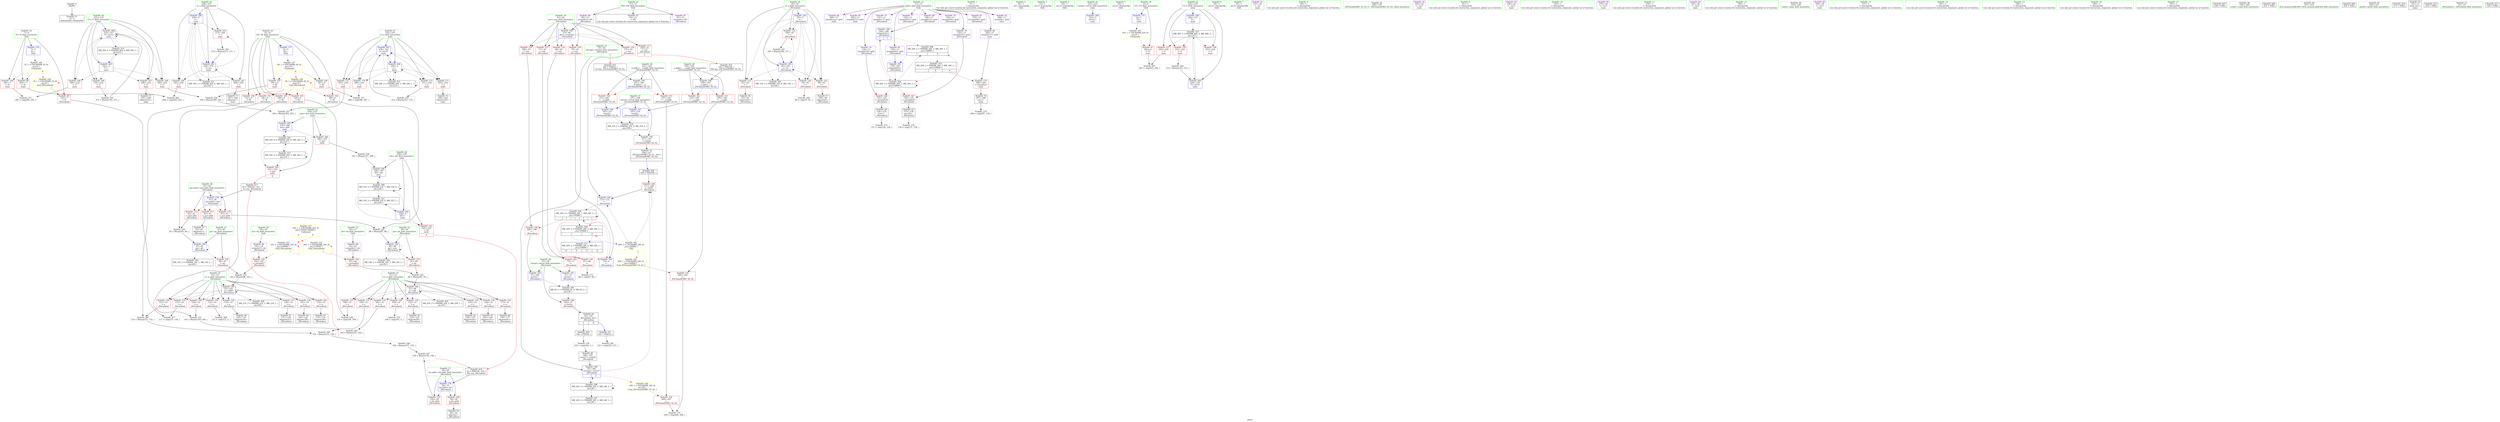 digraph "SVFG" {
	label="SVFG";

	Node0x5645984faa20 [shape=record,color=grey,label="{NodeID: 0\nNullPtr}"];
	Node0x5645984faa20 -> Node0x564598523b20[style=solid];
	Node0x564598533c00 [shape=record,color=grey,label="{NodeID: 277\n117 = cmp(115, 116, )\n}"];
	Node0x5645985261b0 [shape=record,color=blue,label="{NodeID: 194\n199\<--195\n__a.addr\<--__a\n_ZSt3maxIiERKT_S2_S2_\n}"];
	Node0x5645985261b0 -> Node0x564598529ce0[style=dashed];
	Node0x5645985261b0 -> Node0x564598529db0[style=dashed];
	Node0x564598523430 [shape=record,color=red,label="{NodeID: 111\n62\<--41\n\<--pos.addr\n_Z6voodooii\n}"];
	Node0x564598523430 -> Node0x564598523ec0[style=solid];
	Node0x564598521760 [shape=record,color=green,label="{NodeID: 28\n41\<--42\npos.addr\<--pos.addr_field_insensitive\n_Z6voodooii\n}"];
	Node0x564598521760 -> Node0x564598523430[style=solid];
	Node0x564598521760 -> Node0x564598523500[style=solid];
	Node0x564598521760 -> Node0x5645985235d0[style=solid];
	Node0x564598521760 -> Node0x56459852b430[style=solid];
	Node0x564598545450 [shape=record,color=black,label="{NodeID: 305\nMR_20V_2 = PHI(MR_20V_3, MR_20V_1, )\npts\{52 \}\n}"];
	Node0x564598529320 [shape=record,color=red,label="{NodeID: 139\n151\<--53\n\<--y\n_Z6voodooii\n}"];
	Node0x564598529320 -> Node0x564598527de0[style=solid];
	Node0x564598523f90 [shape=record,color=black,label="{NodeID: 56\n93\<--92\nidxprom4\<--\n_Z6voodooii\n}"];
	Node0x564598566650 [shape=record,color=black,label="{NodeID: 416\n35 = PHI(158, 320, )\n0th arg _Z6voodooii }"];
	Node0x564598566650 -> Node0x56459852b360[style=solid];
	Node0x564598530370 [shape=record,color=grey,label="{NodeID: 250\n85 = Binary(83, 84, )\n}"];
	Node0x564598530370 -> Node0x56459852b840[style=solid];
	Node0x56459852a9e0 [shape=record,color=red,label="{NodeID: 167\n290\<--232\n\<--i7\nmain\n}"];
	Node0x56459852a9e0 -> Node0x564598524c90[style=solid];
	Node0x564598525650 [shape=record,color=purple,label="{NodeID: 84\n269\<--11\narraydecay\<--grid\nmain\n}"];
	Node0x5645984fd860 [shape=record,color=green,label="{NodeID: 1\n5\<--1\n\<--dummyObj\nCan only get source location for instruction, argument, global var or function.}"];
	Node0x564598533d80 [shape=record,color=grey,label="{NodeID: 278\n138 = cmp(137, 139, )\n}"];
	Node0x564598526280 [shape=record,color=blue,label="{NodeID: 195\n201\<--196\n__b.addr\<--__b\n_ZSt3maxIiERKT_S2_S2_\n}"];
	Node0x564598526280 -> Node0x564598529e80[style=dashed];
	Node0x564598526280 -> Node0x564598529f50[style=dashed];
	Node0x564598523500 [shape=record,color=red,label="{NodeID: 112\n83\<--41\n\<--pos.addr\n_Z6voodooii\n}"];
	Node0x564598523500 -> Node0x564598530370[style=solid];
	Node0x564598521830 [shape=record,color=green,label="{NodeID: 29\n43\<--44\nans\<--ans_field_insensitive\n_Z6voodooii\n}"];
	Node0x564598521830 -> Node0x5645985236a0[style=solid];
	Node0x564598521830 -> Node0x564598523770[style=solid];
	Node0x564598521830 -> Node0x564598528070[style=solid];
	Node0x564598521830 -> Node0x564598528140[style=solid];
	Node0x564598521830 -> Node0x564598528210[style=solid];
	Node0x564598521830 -> Node0x5645985282e0[style=solid];
	Node0x564598521830 -> Node0x56459852b500[style=solid];
	Node0x564598545950 [shape=record,color=black,label="{NodeID: 306\nMR_22V_2 = PHI(MR_22V_3, MR_22V_1, )\npts\{54 \}\n}"];
	Node0x5645985293f0 [shape=record,color=red,label="{NodeID: 140\n159\<--53\n\<--y\n_Z6voodooii\n}"];
	Node0x5645985293f0 -> Node0x564598527060[style=solid];
	Node0x564598524060 [shape=record,color=black,label="{NodeID: 57\n100\<--99\nidxprom6\<--\n_Z6voodooii\n}"];
	Node0x564598566860 [shape=record,color=black,label="{NodeID: 417\n36 = PHI(163, 321, )\n1st arg _Z6voodooii }"];
	Node0x564598566860 -> Node0x56459852b430[style=solid];
	Node0x564598527060 [shape=record,color=grey,label="{NodeID: 251\n161 = Binary(159, 160, )\n}"];
	Node0x564598527060 -> Node0x564598532700[style=solid];
	Node0x56459852aab0 [shape=record,color=red,label="{NodeID: 168\n300\<--232\n\<--i7\nmain\n}"];
	Node0x56459852aab0 -> Node0x564598527ae0[style=solid];
	Node0x564598525720 [shape=record,color=purple,label="{NodeID: 85\n292\<--11\narrayidx15\<--grid\nmain\n}"];
	Node0x5645984fd6b0 [shape=record,color=green,label="{NodeID: 2\n20\<--1\n.str\<--dummyObj\nGlob }"];
	Node0x564598533f00 [shape=record,color=grey,label="{NodeID: 279\n209 = cmp(206, 208, )\n}"];
	Node0x564598526350 [shape=record,color=blue,label="{NodeID: 196\n197\<--211\nretval\<--\n_ZSt3maxIiERKT_S2_S2_\n}"];
	Node0x564598526350 -> Node0x564598549550[style=dashed];
	Node0x5645985235d0 [shape=record,color=red,label="{NodeID: 113\n87\<--41\n\<--pos.addr\n_Z6voodooii\n}"];
	Node0x5645985235d0 -> Node0x5645985271e0[style=solid];
	Node0x564598521900 [shape=record,color=green,label="{NodeID: 30\n45\<--46\ni\<--i_field_insensitive\n_Z6voodooii\n}"];
	Node0x564598521900 -> Node0x5645985283b0[style=solid];
	Node0x564598521900 -> Node0x564598528480[style=solid];
	Node0x564598521900 -> Node0x564598528550[style=solid];
	Node0x564598521900 -> Node0x564598528620[style=solid];
	Node0x564598521900 -> Node0x56459852b770[style=solid];
	Node0x564598521900 -> Node0x564598526010[style=solid];
	Node0x564598545e50 [shape=record,color=black,label="{NodeID: 307\nMR_24V_2 = PHI(MR_24V_3, MR_24V_1, )\npts\{56 \}\n}"];
	Node0x5645985294c0 [shape=record,color=red,label="{NodeID: 141\n174\<--53\n\<--y\n_Z6voodooii\n}"];
	Node0x5645985294c0 -> Node0x564598524880[style=solid];
	Node0x564598524130 [shape=record,color=black,label="{NodeID: 58\n120\<--119\nidxprom16\<--\n_Z6voodooii\n}"];
	Node0x5645985271e0 [shape=record,color=grey,label="{NodeID: 252\n89 = Binary(87, 88, )\n}"];
	Node0x5645985271e0 -> Node0x56459852b910[style=solid];
	Node0x56459852ab80 [shape=record,color=red,label="{NodeID: 169\n316\<--232\n\<--i7\nmain\n}"];
	Node0x56459852ab80 -> Node0x5645985274e0[style=solid];
	Node0x5645985257f0 [shape=record,color=purple,label="{NodeID: 86\n295\<--11\narrayidx17\<--grid\nmain\n}"];
	Node0x5645985257f0 -> Node0x56459852af90[style=solid];
	Node0x5645984fd290 [shape=record,color=green,label="{NodeID: 3\n22\<--1\n.str.1\<--dummyObj\nGlob }"];
	Node0x564598534080 [shape=record,color=grey,label="{NodeID: 280\n264 = cmp(262, 263, )\n}"];
	Node0x564598526420 [shape=record,color=blue,label="{NodeID: 197\n197\<--214\nretval\<--\n_ZSt3maxIiERKT_S2_S2_\n}"];
	Node0x564598526420 -> Node0x564598549550[style=dashed];
	Node0x5645985236a0 [shape=record,color=red,label="{NodeID: 114\n66\<--43\n\<--ans\n_Z6voodooii\n}"];
	Node0x5645985236a0 -> Node0x564598529590[style=solid];
	Node0x5645985219d0 [shape=record,color=green,label="{NodeID: 31\n47\<--48\npy\<--py_field_insensitive\n_Z6voodooii\n}"];
	Node0x5645985219d0 -> Node0x5645985286f0[style=solid];
	Node0x5645985219d0 -> Node0x56459852b840[style=solid];
	Node0x564598546350 [shape=record,color=black,label="{NodeID: 308\nMR_26V_2 = PHI(MR_26V_3, MR_26V_1, )\npts\{120000 \}\n|{<s0>1|<s1>8}}"];
	Node0x564598546350:s0 -> Node0x56459852bdf0[style=dashed,color=blue];
	Node0x564598546350:s1 -> Node0x564598548b50[style=dashed,color=blue];
	Node0x564598529590 [shape=record,color=red,label="{NodeID: 142\n67\<--66\n\<--\n_Z6voodooii\n}"];
	Node0x564598529590 -> Node0x564598533600[style=solid];
	Node0x564598524200 [shape=record,color=black,label="{NodeID: 59\n123\<--122\nidxprom18\<--\n_Z6voodooii\n}"];
	Node0x564598527360 [shape=record,color=grey,label="{NodeID: 253\n312 = Binary(311, 157, )\n}"];
	Node0x564598527360 -> Node0x564598526c40[style=solid];
	Node0x56459852ac50 [shape=record,color=red,label="{NodeID: 170\n286\<--234\n\<--j\nmain\n}"];
	Node0x56459852ac50 -> Node0x564598533300[style=solid];
	Node0x5645985258c0 [shape=record,color=purple,label="{NodeID: 87\n61\<--13\narrayidx\<--PD\n_Z6voodooii\n}"];
	Node0x5645984fd320 [shape=record,color=green,label="{NodeID: 4\n24\<--1\n.str.2\<--dummyObj\nGlob }"];
	Node0x5645985264f0 [shape=record,color=blue,label="{NodeID: 198\n222\<--5\nretval\<--\nmain\n}"];
	Node0x564598523770 [shape=record,color=red,label="{NodeID: 115\n71\<--43\n\<--ans\n_Z6voodooii\n}"];
	Node0x564598523770 -> Node0x564598529660[style=solid];
	Node0x564598521aa0 [shape=record,color=green,label="{NodeID: 32\n49\<--50\npx\<--px_field_insensitive\n_Z6voodooii\n}"];
	Node0x564598521aa0 -> Node0x5645985287c0[style=solid];
	Node0x564598521aa0 -> Node0x56459852b910[style=solid];
	Node0x564598546850 [shape=record,color=black,label="{NodeID: 309\nMR_28V_2 = PHI(MR_28V_4, MR_28V_1, )\npts\{150000 \}\n|{<s0>1|<s1>8}}"];
	Node0x564598546850:s0 -> Node0x56459852d090[style=dashed,color=blue];
	Node0x564598546850:s1 -> Node0x564598549050[style=dashed,color=blue];
	Node0x564598529660 [shape=record,color=red,label="{NodeID: 143\n72\<--71\n\<--\n_Z6voodooii\n}"];
	Node0x564598529660 -> Node0x56459852b5d0[style=solid];
	Node0x5645985242d0 [shape=record,color=black,label="{NodeID: 60\n126\<--125\nconv\<--\n_Z6voodooii\n}"];
	Node0x5645985242d0 -> Node0x564598533480[style=solid];
	Node0x56459854b8a0 [shape=record,color=yellow,style=double,label="{NodeID: 337\n62V_1 = ENCHI(MR_62V_0)\npts\{170000 190000 \}\nFun[main]|{<s0>8|<s1>8}}"];
	Node0x56459854b8a0:s0 -> Node0x564598542e70[style=dashed,color=red];
	Node0x56459854b8a0:s1 -> Node0x564598542f50[style=dashed,color=red];
	Node0x5645985274e0 [shape=record,color=grey,label="{NodeID: 254\n317 = Binary(316, 157, )\n}"];
	Node0x5645985274e0 -> Node0x564598526d10[style=solid];
	Node0x56459852ad20 [shape=record,color=red,label="{NodeID: 171\n293\<--234\n\<--j\nmain\n}"];
	Node0x56459852ad20 -> Node0x564598524d60[style=solid];
	Node0x564598525990 [shape=record,color=purple,label="{NodeID: 88\n64\<--13\narrayidx2\<--PD\n_Z6voodooii\n}"];
	Node0x564598525990 -> Node0x56459852b500[style=solid];
	Node0x5645984fe3c0 [shape=record,color=green,label="{NodeID: 5\n26\<--1\n.str.3\<--dummyObj\nGlob }"];
	Node0x5645985265c0 [shape=record,color=blue,label="{NodeID: 199\n224\<--157\nT\<--\nmain\n}"];
	Node0x5645985265c0 -> Node0x564598546d50[style=dashed];
	Node0x564598528070 [shape=record,color=red,label="{NodeID: 116\n75\<--43\n\<--ans\n_Z6voodooii\n}"];
	Node0x564598528070 -> Node0x56459852b6a0[style=solid];
	Node0x564598521b70 [shape=record,color=green,label="{NodeID: 33\n51\<--52\nx\<--x_field_insensitive\n_Z6voodooii\n}"];
	Node0x564598521b70 -> Node0x564598528890[style=solid];
	Node0x564598521b70 -> Node0x564598528960[style=solid];
	Node0x564598521b70 -> Node0x564598528a30[style=solid];
	Node0x564598521b70 -> Node0x564598528b00[style=solid];
	Node0x564598521b70 -> Node0x564598528bd0[style=solid];
	Node0x564598521b70 -> Node0x564598528ca0[style=solid];
	Node0x564598521b70 -> Node0x564598528d70[style=solid];
	Node0x564598521b70 -> Node0x564598528e40[style=solid];
	Node0x564598521b70 -> Node0x56459852b9e0[style=solid];
	Node0x564598546d50 [shape=record,color=black,label="{NodeID: 310\nMR_48V_3 = PHI(MR_48V_4, MR_48V_2, )\npts\{225 \}\n}"];
	Node0x564598546d50 -> Node0x56459852a1c0[style=dashed];
	Node0x564598546d50 -> Node0x56459852a290[style=dashed];
	Node0x564598546d50 -> Node0x56459852a360[style=dashed];
	Node0x564598546d50 -> Node0x564598526de0[style=dashed];
	Node0x564598529730 [shape=record,color=red,label="{NodeID: 144\n95\<--94\n\<--arrayidx5\n_Z6voodooii\n}"];
	Node0x564598529730 -> Node0x564598532580[style=solid];
	Node0x5645985243a0 [shape=record,color=black,label="{NodeID: 61\n131\<--130\nidxprom22\<--\n_Z6voodooii\n}"];
	Node0x56459854b9b0 [shape=record,color=yellow,style=double,label="{NodeID: 338\n2V_1 = ENCHI(MR_2V_0)\npts\{8 \}\nFun[_Z6voodooii]|{|<s1>1}}"];
	Node0x56459854b9b0 -> Node0x5645985229a0[style=dashed];
	Node0x56459854b9b0:s1 -> Node0x56459854b9b0[style=dashed,color=red];
	Node0x564598527660 [shape=record,color=grey,label="{NodeID: 255\n103 = Binary(98, 102, )\n}"];
	Node0x564598527660 -> Node0x56459852bab0[style=solid];
	Node0x56459852adf0 [shape=record,color=red,label="{NodeID: 172\n303\<--234\n\<--j\nmain\n}"];
	Node0x56459852adf0 -> Node0x564598527960[style=solid];
	Node0x564598525a60 [shape=record,color=purple,label="{NodeID: 89\n94\<--16\narrayidx5\<--dx\n_Z6voodooii\n}"];
	Node0x564598525a60 -> Node0x564598529730[style=solid];
	Node0x5645984fe450 [shape=record,color=green,label="{NodeID: 6\n28\<--1\n.str.4\<--dummyObj\nGlob }"];
	Node0x564598526690 [shape=record,color=blue,label="{NodeID: 200\n226\<--5\ni\<--\nmain\n}"];
	Node0x564598526690 -> Node0x56459852a430[style=dashed];
	Node0x564598526690 -> Node0x56459852a500[style=dashed];
	Node0x564598526690 -> Node0x56459852a5d0[style=dashed];
	Node0x564598526690 -> Node0x564598526760[style=dashed];
	Node0x564598526690 -> Node0x564598547250[style=dashed];
	Node0x564598528140 [shape=record,color=red,label="{NodeID: 117\n149\<--43\n\<--ans\n_Z6voodooii\n|{<s0>2}}"];
	Node0x564598528140:s0 -> Node0x564598566370[style=solid,color=red];
	Node0x564598521c40 [shape=record,color=green,label="{NodeID: 34\n53\<--54\ny\<--y_field_insensitive\n_Z6voodooii\n}"];
	Node0x564598521c40 -> Node0x564598528f10[style=solid];
	Node0x564598521c40 -> Node0x564598528fe0[style=solid];
	Node0x564598521c40 -> Node0x5645985290b0[style=solid];
	Node0x564598521c40 -> Node0x564598529180[style=solid];
	Node0x564598521c40 -> Node0x564598529250[style=solid];
	Node0x564598521c40 -> Node0x564598529320[style=solid];
	Node0x564598521c40 -> Node0x5645985293f0[style=solid];
	Node0x564598521c40 -> Node0x5645985294c0[style=solid];
	Node0x564598521c40 -> Node0x56459852bab0[style=solid];
	Node0x564598547250 [shape=record,color=black,label="{NodeID: 311\nMR_50V_2 = PHI(MR_50V_4, MR_50V_1, )\npts\{227 \}\n}"];
	Node0x564598547250 -> Node0x564598526690[style=dashed];
	Node0x564598529800 [shape=record,color=red,label="{NodeID: 145\n102\<--101\n\<--arrayidx7\n_Z6voodooii\n}"];
	Node0x564598529800 -> Node0x564598527660[style=solid];
	Node0x564598524470 [shape=record,color=black,label="{NodeID: 62\n134\<--133\nidxprom24\<--\n_Z6voodooii\n}"];
	Node0x56459854bac0 [shape=record,color=yellow,style=double,label="{NodeID: 339\n4V_1 = ENCHI(MR_4V_0)\npts\{10 \}\nFun[_Z6voodooii]|{|<s5>1}}"];
	Node0x56459854bac0 -> Node0x564598522c10[style=dashed];
	Node0x56459854bac0 -> Node0x564598522ce0[style=dashed];
	Node0x56459854bac0 -> Node0x564598522db0[style=dashed];
	Node0x56459854bac0 -> Node0x564598522e80[style=dashed];
	Node0x56459854bac0 -> Node0x564598522f50[style=dashed];
	Node0x56459854bac0:s5 -> Node0x56459854bac0[style=dashed,color=red];
	Node0x5645985277e0 [shape=record,color=grey,label="{NodeID: 256\n274 = Binary(273, 157, )\n}"];
	Node0x5645985277e0 -> Node0x564598526760[style=solid];
	Node0x56459852aec0 [shape=record,color=red,label="{NodeID: 173\n311\<--234\n\<--j\nmain\n}"];
	Node0x56459852aec0 -> Node0x564598527360[style=solid];
	Node0x564598525b30 [shape=record,color=purple,label="{NodeID: 90\n101\<--18\narrayidx7\<--dy\n_Z6voodooii\n}"];
	Node0x564598525b30 -> Node0x564598529800[style=solid];
	Node0x5645985206f0 [shape=record,color=green,label="{NodeID: 7\n30\<--1\n.str.5\<--dummyObj\nGlob }"];
	Node0x564598526760 [shape=record,color=blue,label="{NodeID: 201\n226\<--274\ni\<--inc\nmain\n}"];
	Node0x564598526760 -> Node0x56459852a430[style=dashed];
	Node0x564598526760 -> Node0x56459852a500[style=dashed];
	Node0x564598526760 -> Node0x56459852a5d0[style=dashed];
	Node0x564598526760 -> Node0x564598526760[style=dashed];
	Node0x564598526760 -> Node0x564598547250[style=dashed];
	Node0x564598528210 [shape=record,color=red,label="{NodeID: 118\n172\<--43\n\<--ans\n_Z6voodooii\n}"];
	Node0x564598528210 -> Node0x56459852bd20[style=solid];
	Node0x564598521d10 [shape=record,color=green,label="{NodeID: 35\n55\<--56\nref.tmp\<--ref.tmp_field_insensitive\n_Z6voodooii\n|{|<s1>2}}"];
	Node0x564598521d10 -> Node0x56459852bc50[style=solid];
	Node0x564598521d10:s1 -> Node0x564598566510[style=solid,color=red];
	Node0x564598547750 [shape=record,color=black,label="{NodeID: 312\nMR_52V_2 = PHI(MR_52V_4, MR_52V_1, )\npts\{229 \}\n}"];
	Node0x564598547750 -> Node0x564598526830[style=dashed];
	Node0x5645985298d0 [shape=record,color=red,label="{NodeID: 146\n125\<--124\n\<--arrayidx19\n_Z6voodooii\n}"];
	Node0x5645985298d0 -> Node0x5645985242d0[style=solid];
	Node0x564598524540 [shape=record,color=black,label="{NodeID: 63\n137\<--136\nconv26\<--\n_Z6voodooii\n}"];
	Node0x564598524540 -> Node0x564598533d80[style=solid];
	Node0x564598527960 [shape=record,color=grey,label="{NodeID: 257\n304 = Binary(302, 303, )\n}"];
	Node0x564598527960 -> Node0x564598526aa0[style=solid];
	Node0x56459852af90 [shape=record,color=red,label="{NodeID: 174\n296\<--295\n\<--arrayidx17\nmain\n}"];
	Node0x56459852af90 -> Node0x564598524e30[style=solid];
	Node0x564598525c00 [shape=record,color=purple,label="{NodeID: 91\n237\<--20\n\<--.str\nmain\n}"];
	Node0x564598520780 [shape=record,color=green,label="{NodeID: 8\n69\<--1\n\<--dummyObj\nCan only get source location for instruction, argument, global var or function.}"];
	Node0x564598526830 [shape=record,color=blue,label="{NodeID: 202\n228\<--5\nbit\<--\nmain\n}"];
	Node0x564598526830 -> Node0x56459852a6a0[style=dashed];
	Node0x564598526830 -> Node0x564598540550[style=dashed];
	Node0x564598526830 -> Node0x564598547750[style=dashed];
	Node0x5645985282e0 [shape=record,color=red,label="{NodeID: 119\n188\<--43\n\<--ans\n_Z6voodooii\n}"];
	Node0x5645985282e0 -> Node0x564598529b40[style=solid];
	Node0x564598521de0 [shape=record,color=green,label="{NodeID: 36\n169\<--170\n_ZSt3maxIiERKT_S2_S2_\<--_ZSt3maxIiERKT_S2_S2__field_insensitive\n}"];
	Node0x564598547c50 [shape=record,color=black,label="{NodeID: 313\nMR_54V_2 = PHI(MR_54V_3, MR_54V_1, )\npts\{231 \}\n}"];
	Node0x564598547c50 -> Node0x56459852a840[style=dashed];
	Node0x564598547c50 -> Node0x564598540a50[style=dashed];
	Node0x564598547c50 -> Node0x564598547c50[style=dashed];
	Node0x5645985299a0 [shape=record,color=red,label="{NodeID: 147\n136\<--135\n\<--arrayidx25\n_Z6voodooii\n}"];
	Node0x5645985299a0 -> Node0x564598524540[style=solid];
	Node0x564598524610 [shape=record,color=black,label="{NodeID: 64\n142\<--141\nidxprom29\<--\n_Z6voodooii\n}"];
	Node0x564598527ae0 [shape=record,color=grey,label="{NodeID: 258\n302 = Binary(300, 301, )\n}"];
	Node0x564598527ae0 -> Node0x564598527960[style=solid];
	Node0x56459852b060 [shape=record,color=blue,label="{NodeID: 175\n4\<--5\nTT\<--\nGlob }"];
	Node0x56459852b060 -> Node0x56459854adf0[style=dashed];
	Node0x564598525cd0 [shape=record,color=purple,label="{NodeID: 92\n254\<--22\n\<--.str.1\nmain\n}"];
	Node0x564598520a30 [shape=record,color=green,label="{NodeID: 9\n81\<--1\n\<--dummyObj\nCan only get source location for instruction, argument, global var or function.}"];
	Node0x564598526900 [shape=record,color=blue,label="{NodeID: 203\n232\<--5\ni7\<--\nmain\n}"];
	Node0x564598526900 -> Node0x56459852a910[style=dashed];
	Node0x564598526900 -> Node0x56459852a9e0[style=dashed];
	Node0x564598526900 -> Node0x56459852aab0[style=dashed];
	Node0x564598526900 -> Node0x56459852ab80[style=dashed];
	Node0x564598526900 -> Node0x564598526d10[style=dashed];
	Node0x564598526900 -> Node0x564598548150[style=dashed];
	Node0x5645985283b0 [shape=record,color=red,label="{NodeID: 120\n79\<--45\n\<--i\n_Z6voodooii\n}"];
	Node0x5645985283b0 -> Node0x564598532b80[style=solid];
	Node0x564598521ee0 [shape=record,color=green,label="{NodeID: 37\n197\<--198\nretval\<--retval_field_insensitive\n_ZSt3maxIiERKT_S2_S2_\n}"];
	Node0x564598521ee0 -> Node0x564598529c10[style=solid];
	Node0x564598521ee0 -> Node0x564598526350[style=solid];
	Node0x564598521ee0 -> Node0x564598526420[style=solid];
	Node0x564598548150 [shape=record,color=black,label="{NodeID: 314\nMR_56V_2 = PHI(MR_56V_4, MR_56V_1, )\npts\{233 \}\n}"];
	Node0x564598548150 -> Node0x564598526900[style=dashed];
	Node0x564598529a70 [shape=record,color=red,label="{NodeID: 148\n171\<--168\n\<--call38\n_Z6voodooii\n}"];
	Node0x564598529a70 -> Node0x56459852bd20[style=solid];
	Node0x5645985246e0 [shape=record,color=black,label="{NodeID: 65\n145\<--144\nidxprom31\<--\n_Z6voodooii\n}"];
	Node0x564598527c60 [shape=record,color=grey,label="{NodeID: 259\n307 = Binary(157, 306, )\n}"];
	Node0x564598527c60 -> Node0x564598526b70[style=solid];
	Node0x56459852b160 [shape=record,color=blue,label="{NodeID: 176\n7\<--5\nN\<--\nGlob }"];
	Node0x56459852b160 -> Node0x56459854af00[style=dashed];
	Node0x564598525da0 [shape=record,color=purple,label="{NodeID: 93\n258\<--24\n\<--.str.2\nmain\n}"];
	Node0x564598520b00 [shape=record,color=green,label="{NodeID: 10\n128\<--1\n\<--dummyObj\nCan only get source location for instruction, argument, global var or function.}"];
	Node0x5645985269d0 [shape=record,color=blue,label="{NodeID: 204\n234\<--5\nj\<--\nmain\n}"];
	Node0x5645985269d0 -> Node0x56459852ac50[style=dashed];
	Node0x5645985269d0 -> Node0x56459852ad20[style=dashed];
	Node0x5645985269d0 -> Node0x56459852adf0[style=dashed];
	Node0x5645985269d0 -> Node0x56459852aec0[style=dashed];
	Node0x5645985269d0 -> Node0x5645985269d0[style=dashed];
	Node0x5645985269d0 -> Node0x564598526c40[style=dashed];
	Node0x5645985269d0 -> Node0x564598548650[style=dashed];
	Node0x564598528480 [shape=record,color=red,label="{NodeID: 121\n92\<--45\n\<--i\n_Z6voodooii\n}"];
	Node0x564598528480 -> Node0x564598523f90[style=solid];
	Node0x564598521fb0 [shape=record,color=green,label="{NodeID: 38\n199\<--200\n__a.addr\<--__a.addr_field_insensitive\n_ZSt3maxIiERKT_S2_S2_\n}"];
	Node0x564598521fb0 -> Node0x564598529ce0[style=solid];
	Node0x564598521fb0 -> Node0x564598529db0[style=solid];
	Node0x564598521fb0 -> Node0x5645985261b0[style=solid];
	Node0x564598548650 [shape=record,color=black,label="{NodeID: 315\nMR_58V_2 = PHI(MR_58V_3, MR_58V_1, )\npts\{235 \}\n}"];
	Node0x564598548650 -> Node0x5645985269d0[style=dashed];
	Node0x564598548650 -> Node0x564598548650[style=dashed];
	Node0x564598529b40 [shape=record,color=red,label="{NodeID: 149\n189\<--188\n\<--\n_Z6voodooii\n}"];
	Node0x564598529b40 -> Node0x5645985260e0[style=solid];
	Node0x5645985247b0 [shape=record,color=black,label="{NodeID: 66\n166\<--165\nconv37\<--cmp36\n_Z6voodooii\n}"];
	Node0x5645985247b0 -> Node0x56459852bc50[style=solid];
	Node0x564598527de0 [shape=record,color=grey,label="{NodeID: 260\n153 = Binary(151, 152, )\n}"];
	Node0x564598527de0 -> Node0x5645985301f0[style=solid];
	Node0x56459852b260 [shape=record,color=blue,label="{NodeID: 177\n9\<--5\nM\<--\nGlob }"];
	Node0x56459852b260 -> Node0x56459854afe0[style=dashed];
	Node0x564598525e70 [shape=record,color=purple,label="{NodeID: 94\n270\<--26\n\<--.str.3\nmain\n}"];
	Node0x564598520bd0 [shape=record,color=green,label="{NodeID: 11\n139\<--1\n\<--dummyObj\nCan only get source location for instruction, argument, global var or function.}"];
	Node0x564598526aa0 [shape=record,color=blue,label="{NodeID: 205\n230\<--304\npos\<--add\nmain\n}"];
	Node0x564598526aa0 -> Node0x56459852a770[style=dashed];
	Node0x564598526aa0 -> Node0x564598540a50[style=dashed];
	Node0x564598528550 [shape=record,color=red,label="{NodeID: 122\n99\<--45\n\<--i\n_Z6voodooii\n}"];
	Node0x564598528550 -> Node0x564598524060[style=solid];
	Node0x564598522080 [shape=record,color=green,label="{NodeID: 39\n201\<--202\n__b.addr\<--__b.addr_field_insensitive\n_ZSt3maxIiERKT_S2_S2_\n}"];
	Node0x564598522080 -> Node0x564598529e80[style=solid];
	Node0x564598522080 -> Node0x564598529f50[style=solid];
	Node0x564598522080 -> Node0x564598526280[style=solid];
	Node0x564598548b50 [shape=record,color=black,label="{NodeID: 316\nMR_26V_2 = PHI(MR_26V_3, MR_26V_1, )\npts\{120000 \}\n|{|<s1>8|<s2>8}}"];
	Node0x564598548b50 -> Node0x56459852af90[style=dashed];
	Node0x564598548b50:s1 -> Node0x564598543650[style=dashed,color=red];
	Node0x564598548b50:s2 -> Node0x564598546350[style=dashed,color=red];
	Node0x564598529c10 [shape=record,color=red,label="{NodeID: 150\n217\<--197\n\<--retval\n_ZSt3maxIiERKT_S2_S2_\n}"];
	Node0x564598529c10 -> Node0x564598524af0[style=solid];
	Node0x564598524880 [shape=record,color=black,label="{NodeID: 67\n175\<--174\nidxprom39\<--\n_Z6voodooii\n}"];
	Node0x564598527f60 [shape=record,color=grey,label="{NodeID: 261\n185 = Binary(184, 157, )\n}"];
	Node0x564598527f60 -> Node0x564598526010[style=solid];
	Node0x56459852b360 [shape=record,color=blue,label="{NodeID: 178\n39\<--35\nbit.addr\<--bit\n_Z6voodooii\n}"];
	Node0x56459852b360 -> Node0x564598523290[style=dashed];
	Node0x56459852b360 -> Node0x564598523360[style=dashed];
	Node0x564598525f40 [shape=record,color=purple,label="{NodeID: 95\n325\<--28\n\<--.str.4\nmain\n}"];
	Node0x564598518100 [shape=record,color=green,label="{NodeID: 12\n148\<--1\n\<--dummyObj\nCan only get source location for instruction, argument, global var or function.}"];
	Node0x564598526b70 [shape=record,color=blue,label="{NodeID: 206\n228\<--307\nbit\<--shl\nmain\n}"];
	Node0x564598526b70 -> Node0x564598540550[style=dashed];
	Node0x564598528620 [shape=record,color=red,label="{NodeID: 123\n184\<--45\n\<--i\n_Z6voodooii\n}"];
	Node0x564598528620 -> Node0x564598527f60[style=solid];
	Node0x564598522150 [shape=record,color=green,label="{NodeID: 40\n219\<--220\nmain\<--main_field_insensitive\n}"];
	Node0x564598549050 [shape=record,color=black,label="{NodeID: 317\nMR_28V_2 = PHI(MR_28V_3, MR_28V_1, )\npts\{150000 \}\n|{<s0>8|<s1>8|<s2>8|<s3>8}}"];
	Node0x564598549050:s0 -> Node0x564598529590[style=dashed,color=red];
	Node0x564598549050:s1 -> Node0x564598529660[style=dashed,color=red];
	Node0x564598549050:s2 -> Node0x56459852b6a0[style=dashed,color=red];
	Node0x564598549050:s3 -> Node0x564598546850[style=dashed,color=red];
	Node0x564598529ce0 [shape=record,color=red,label="{NodeID: 151\n205\<--199\n\<--__a.addr\n_ZSt3maxIiERKT_S2_S2_\n}"];
	Node0x564598529ce0 -> Node0x56459852a020[style=solid];
	Node0x564598524950 [shape=record,color=black,label="{NodeID: 68\n178\<--177\nidxprom41\<--\n_Z6voodooii\n}"];
	Node0x564598532580 [shape=record,color=grey,label="{NodeID: 262\n96 = Binary(91, 95, )\n}"];
	Node0x564598532580 -> Node0x56459852b9e0[style=solid];
	Node0x56459852b430 [shape=record,color=blue,label="{NodeID: 179\n41\<--36\npos.addr\<--pos\n_Z6voodooii\n}"];
	Node0x56459852b430 -> Node0x564598523430[style=dashed];
	Node0x56459852b430 -> Node0x564598523500[style=dashed];
	Node0x56459852b430 -> Node0x5645985235d0[style=dashed];
	Node0x564598522800 [shape=record,color=purple,label="{NodeID: 96\n328\<--30\n\<--.str.5\nmain\n}"];
	Node0x5645985181d0 [shape=record,color=green,label="{NodeID: 13\n157\<--1\n\<--dummyObj\nCan only get source location for instruction, argument, global var or function.}"];
	Node0x564598540550 [shape=record,color=black,label="{NodeID: 290\nMR_52V_5 = PHI(MR_52V_7, MR_52V_4, )\npts\{229 \}\n}"];
	Node0x564598540550 -> Node0x56459852a6a0[style=dashed];
	Node0x564598540550 -> Node0x564598526b70[style=dashed];
	Node0x564598540550 -> Node0x564598540550[style=dashed];
	Node0x564598540550 -> Node0x564598547750[style=dashed];
	Node0x564598526c40 [shape=record,color=blue,label="{NodeID: 207\n234\<--312\nj\<--inc20\nmain\n}"];
	Node0x564598526c40 -> Node0x56459852ac50[style=dashed];
	Node0x564598526c40 -> Node0x56459852ad20[style=dashed];
	Node0x564598526c40 -> Node0x56459852adf0[style=dashed];
	Node0x564598526c40 -> Node0x56459852aec0[style=dashed];
	Node0x564598526c40 -> Node0x5645985269d0[style=dashed];
	Node0x564598526c40 -> Node0x564598526c40[style=dashed];
	Node0x564598526c40 -> Node0x564598548650[style=dashed];
	Node0x5645985286f0 [shape=record,color=red,label="{NodeID: 124\n98\<--47\n\<--py\n_Z6voodooii\n}"];
	Node0x5645985286f0 -> Node0x564598527660[style=solid];
	Node0x564598522250 [shape=record,color=green,label="{NodeID: 41\n222\<--223\nretval\<--retval_field_insensitive\nmain\n}"];
	Node0x564598522250 -> Node0x5645985264f0[style=solid];
	Node0x564598549550 [shape=record,color=black,label="{NodeID: 318\nMR_35V_3 = PHI(MR_35V_4, MR_35V_2, )\npts\{198 \}\n}"];
	Node0x564598549550 -> Node0x564598529c10[style=dashed];
	Node0x564598529db0 [shape=record,color=red,label="{NodeID: 152\n214\<--199\n\<--__a.addr\n_ZSt3maxIiERKT_S2_S2_\n}"];
	Node0x564598529db0 -> Node0x564598526420[style=solid];
	Node0x564598524a20 [shape=record,color=black,label="{NodeID: 69\n34\<--192\n_Z6voodooii_ret\<--\n_Z6voodooii\n|{<s0>1|<s1>8}}"];
	Node0x564598524a20:s0 -> Node0x564598565a00[style=solid,color=blue];
	Node0x564598524a20:s1 -> Node0x564598565fd0[style=solid,color=blue];
	Node0x564598532700 [shape=record,color=grey,label="{NodeID: 263\n163 = Binary(161, 162, )\n|{<s0>1}}"];
	Node0x564598532700:s0 -> Node0x564598566860[style=solid,color=red];
	Node0x56459852b500 [shape=record,color=blue,label="{NodeID: 180\n43\<--64\nans\<--arrayidx2\n_Z6voodooii\n}"];
	Node0x56459852b500 -> Node0x5645985236a0[style=dashed];
	Node0x56459852b500 -> Node0x564598523770[style=dashed];
	Node0x56459852b500 -> Node0x564598528070[style=dashed];
	Node0x56459852b500 -> Node0x564598528140[style=dashed];
	Node0x56459852b500 -> Node0x564598528210[style=dashed];
	Node0x56459852b500 -> Node0x5645985282e0[style=dashed];
	Node0x5645985228d0 [shape=record,color=red,label="{NodeID: 97\n244\<--4\n\<--TT\nmain\n}"];
	Node0x5645985228d0 -> Node0x564598532d00[style=solid];
	Node0x5645985182a0 [shape=record,color=green,label="{NodeID: 14\n181\<--1\n\<--dummyObj\nCan only get source location for instruction, argument, global var or function.}"];
	Node0x564598540a50 [shape=record,color=black,label="{NodeID: 291\nMR_54V_4 = PHI(MR_54V_6, MR_54V_3, )\npts\{231 \}\n}"];
	Node0x564598540a50 -> Node0x56459852a840[style=dashed];
	Node0x564598540a50 -> Node0x564598526aa0[style=dashed];
	Node0x564598540a50 -> Node0x564598540a50[style=dashed];
	Node0x564598540a50 -> Node0x564598547c50[style=dashed];
	Node0x564598526d10 [shape=record,color=blue,label="{NodeID: 208\n232\<--317\ni7\<--inc23\nmain\n}"];
	Node0x564598526d10 -> Node0x56459852a910[style=dashed];
	Node0x564598526d10 -> Node0x56459852a9e0[style=dashed];
	Node0x564598526d10 -> Node0x56459852aab0[style=dashed];
	Node0x564598526d10 -> Node0x56459852ab80[style=dashed];
	Node0x564598526d10 -> Node0x564598526d10[style=dashed];
	Node0x564598526d10 -> Node0x564598548150[style=dashed];
	Node0x5645985287c0 [shape=record,color=red,label="{NodeID: 125\n91\<--49\n\<--px\n_Z6voodooii\n}"];
	Node0x5645985287c0 -> Node0x564598532580[style=solid];
	Node0x564598522320 [shape=record,color=green,label="{NodeID: 42\n224\<--225\nT\<--T_field_insensitive\nmain\n}"];
	Node0x564598522320 -> Node0x56459852a1c0[style=solid];
	Node0x564598522320 -> Node0x56459852a290[style=solid];
	Node0x564598522320 -> Node0x56459852a360[style=solid];
	Node0x564598522320 -> Node0x5645985265c0[style=solid];
	Node0x564598522320 -> Node0x564598526de0[style=solid];
	Node0x56459852d090 [shape=record,color=yellow,style=double,label="{NodeID: 402\n28V_5 = CSCHI(MR_28V_4)\npts\{150000 \}\nCS[]|{|<s2>2}}"];
	Node0x56459852d090 -> Node0x564598529a70[style=dashed];
	Node0x56459852d090 -> Node0x56459852bd20[style=dashed];
	Node0x56459852d090:s2 -> Node0x56459854ad10[style=dashed,color=red];
	Node0x564598529e80 [shape=record,color=red,label="{NodeID: 153\n207\<--201\n\<--__b.addr\n_ZSt3maxIiERKT_S2_S2_\n}"];
	Node0x564598529e80 -> Node0x56459852a0f0[style=solid];
	Node0x564598524af0 [shape=record,color=black,label="{NodeID: 70\n194\<--217\n_ZSt3maxIiERKT_S2_S2__ret\<--\n_ZSt3maxIiERKT_S2_S2_\n|{<s0>2}}"];
	Node0x564598524af0:s0 -> Node0x564598565b90[style=solid,color=blue];
	Node0x564598532880 [shape=record,color=grey,label="{NodeID: 264\n333 = Binary(332, 157, )\n}"];
	Node0x564598532880 -> Node0x564598526de0[style=solid];
	Node0x56459852b5d0 [shape=record,color=blue,label="{NodeID: 181\n37\<--72\nretval\<--\n_Z6voodooii\n}"];
	Node0x56459852b5d0 -> Node0x564598544050[style=dashed];
	Node0x5645985229a0 [shape=record,color=red,label="{NodeID: 98\n116\<--7\n\<--N\n_Z6voodooii\n}"];
	Node0x5645985229a0 -> Node0x564598533c00[style=solid];
	Node0x564598518d30 [shape=record,color=green,label="{NodeID: 15\n248\<--1\n\<--dummyObj\nCan only get source location for instruction, argument, global var or function.}"];
	Node0x564598526de0 [shape=record,color=blue,label="{NodeID: 209\n224\<--333\nT\<--inc32\nmain\n}"];
	Node0x564598526de0 -> Node0x564598546d50[style=dashed];
	Node0x564598528890 [shape=record,color=red,label="{NodeID: 126\n105\<--51\n\<--x\n_Z6voodooii\n}"];
	Node0x564598528890 -> Node0x564598533180[style=solid];
	Node0x5645985223f0 [shape=record,color=green,label="{NodeID: 43\n226\<--227\ni\<--i_field_insensitive\nmain\n}"];
	Node0x5645985223f0 -> Node0x56459852a430[style=solid];
	Node0x5645985223f0 -> Node0x56459852a500[style=solid];
	Node0x5645985223f0 -> Node0x56459852a5d0[style=solid];
	Node0x5645985223f0 -> Node0x564598526690[style=solid];
	Node0x5645985223f0 -> Node0x564598526760[style=solid];
	Node0x564598549f50 [shape=record,color=yellow,style=double,label="{NodeID: 320\n24V_1 = ENCHI(MR_24V_0)\npts\{56 \}\nFun[_ZSt3maxIiERKT_S2_S2_]}"];
	Node0x564598549f50 -> Node0x56459852a0f0[style=dashed];
	Node0x564598529f50 [shape=record,color=red,label="{NodeID: 154\n211\<--201\n\<--__b.addr\n_ZSt3maxIiERKT_S2_S2_\n}"];
	Node0x564598529f50 -> Node0x564598526350[style=solid];
	Node0x564598524bc0 [shape=record,color=black,label="{NodeID: 71\n267\<--266\nidxprom\<--\nmain\n}"];
	Node0x564598532a00 [shape=record,color=grey,label="{NodeID: 265\n323 = cmp(322, 157, )\n}"];
	Node0x56459852b6a0 [shape=record,color=blue,label="{NodeID: 182\n75\<--5\n\<--\n_Z6voodooii\n}"];
	Node0x56459852b6a0 -> Node0x564598543b50[style=dashed];
	Node0x564598522a70 [shape=record,color=red,label="{NodeID: 99\n263\<--7\n\<--N\nmain\n}"];
	Node0x564598522a70 -> Node0x564598534080[style=solid];
	Node0x564598518e00 [shape=record,color=green,label="{NodeID: 16\n249\<--1\n\<--dummyObj\nCan only get source location for instruction, argument, global var or function.}"];
	Node0x564598528960 [shape=record,color=red,label="{NodeID: 127\n108\<--51\n\<--x\n_Z6voodooii\n}"];
	Node0x564598528960 -> Node0x564598533000[style=solid];
	Node0x5645985224c0 [shape=record,color=green,label="{NodeID: 44\n228\<--229\nbit\<--bit_field_insensitive\nmain\n}"];
	Node0x5645985224c0 -> Node0x56459852a6a0[style=solid];
	Node0x5645985224c0 -> Node0x564598526830[style=solid];
	Node0x5645985224c0 -> Node0x564598526b70[style=solid];
	Node0x56459852a020 [shape=record,color=red,label="{NodeID: 155\n206\<--205\n\<--\n_ZSt3maxIiERKT_S2_S2_\n}"];
	Node0x56459852a020 -> Node0x564598533f00[style=solid];
	Node0x564598524c90 [shape=record,color=black,label="{NodeID: 72\n291\<--290\nidxprom14\<--\nmain\n}"];
	Node0x564598532b80 [shape=record,color=grey,label="{NodeID: 266\n80 = cmp(79, 81, )\n}"];
	Node0x56459852b770 [shape=record,color=blue,label="{NodeID: 183\n45\<--5\ni\<--\n_Z6voodooii\n}"];
	Node0x56459852b770 -> Node0x5645985283b0[style=dashed];
	Node0x56459852b770 -> Node0x564598528480[style=dashed];
	Node0x56459852b770 -> Node0x564598528550[style=dashed];
	Node0x56459852b770 -> Node0x564598528620[style=dashed];
	Node0x56459852b770 -> Node0x564598526010[style=dashed];
	Node0x56459852b770 -> Node0x564598544550[style=dashed];
	Node0x564598522b40 [shape=record,color=red,label="{NodeID: 100\n281\<--7\n\<--N\nmain\n}"];
	Node0x564598522b40 -> Node0x564598533900[style=solid];
	Node0x564598518ed0 [shape=record,color=green,label="{NodeID: 17\n250\<--1\n\<--dummyObj\nCan only get source location for instruction, argument, global var or function.}"];
	Node0x564598528a30 [shape=record,color=red,label="{NodeID: 128\n122\<--51\n\<--x\n_Z6voodooii\n}"];
	Node0x564598528a30 -> Node0x564598524200[style=solid];
	Node0x564598522590 [shape=record,color=green,label="{NodeID: 45\n230\<--231\npos\<--pos_field_insensitive\nmain\n}"];
	Node0x564598522590 -> Node0x56459852a770[style=solid];
	Node0x564598522590 -> Node0x56459852a840[style=solid];
	Node0x564598522590 -> Node0x564598526aa0[style=solid];
	Node0x564598565a00 [shape=record,color=black,label="{NodeID: 405\n164 = PHI(34, )\n}"];
	Node0x564598565a00 -> Node0x564598533a80[style=solid];
	Node0x56459852a0f0 [shape=record,color=red,label="{NodeID: 156\n208\<--207\n\<--\n_ZSt3maxIiERKT_S2_S2_\n}"];
	Node0x56459852a0f0 -> Node0x564598533f00[style=solid];
	Node0x564598524d60 [shape=record,color=black,label="{NodeID: 73\n294\<--293\nidxprom16\<--\nmain\n}"];
	Node0x564598532d00 [shape=record,color=grey,label="{NodeID: 267\n245 = cmp(243, 244, )\n}"];
	Node0x56459852b840 [shape=record,color=blue,label="{NodeID: 184\n47\<--85\npy\<--div\n_Z6voodooii\n}"];
	Node0x56459852b840 -> Node0x5645985286f0[style=dashed];
	Node0x56459852b840 -> Node0x56459852b840[style=dashed];
	Node0x56459852b840 -> Node0x564598544a50[style=dashed];
	Node0x564598522c10 [shape=record,color=red,label="{NodeID: 101\n84\<--9\n\<--M\n_Z6voodooii\n}"];
	Node0x564598522c10 -> Node0x564598530370[style=solid];
	Node0x564598518fa0 [shape=record,color=green,label="{NodeID: 18\n4\<--6\nTT\<--TT_field_insensitive\nGlob }"];
	Node0x564598518fa0 -> Node0x5645985228d0[style=solid];
	Node0x564598518fa0 -> Node0x56459852b060[style=solid];
	Node0x564598528b00 [shape=record,color=red,label="{NodeID: 129\n133\<--51\n\<--x\n_Z6voodooii\n}"];
	Node0x564598528b00 -> Node0x564598524470[style=solid];
	Node0x564598522660 [shape=record,color=green,label="{NodeID: 46\n232\<--233\ni7\<--i7_field_insensitive\nmain\n}"];
	Node0x564598522660 -> Node0x56459852a910[style=solid];
	Node0x564598522660 -> Node0x56459852a9e0[style=solid];
	Node0x564598522660 -> Node0x56459852aab0[style=solid];
	Node0x564598522660 -> Node0x56459852ab80[style=solid];
	Node0x564598522660 -> Node0x564598526900[style=solid];
	Node0x564598522660 -> Node0x564598526d10[style=solid];
	Node0x564598565b90 [shape=record,color=black,label="{NodeID: 406\n168 = PHI(194, )\n}"];
	Node0x564598565b90 -> Node0x564598529a70[style=solid];
	Node0x56459852a1c0 [shape=record,color=red,label="{NodeID: 157\n243\<--224\n\<--T\nmain\n}"];
	Node0x56459852a1c0 -> Node0x564598532d00[style=solid];
	Node0x564598524e30 [shape=record,color=black,label="{NodeID: 74\n297\<--296\nconv\<--\nmain\n}"];
	Node0x564598524e30 -> Node0x564598533780[style=solid];
	Node0x564598532e80 [shape=record,color=grey,label="{NodeID: 268\n113 = cmp(112, 5, )\n}"];
	Node0x56459852b910 [shape=record,color=blue,label="{NodeID: 185\n49\<--89\npx\<--rem\n_Z6voodooii\n}"];
	Node0x56459852b910 -> Node0x5645985287c0[style=dashed];
	Node0x56459852b910 -> Node0x56459852b910[style=dashed];
	Node0x56459852b910 -> Node0x564598544f50[style=dashed];
	Node0x564598522ce0 [shape=record,color=red,label="{NodeID: 102\n88\<--9\n\<--M\n_Z6voodooii\n}"];
	Node0x564598522ce0 -> Node0x5645985271e0[style=solid];
	Node0x564598521010 [shape=record,color=green,label="{NodeID: 19\n7\<--8\nN\<--N_field_insensitive\nGlob }"];
	Node0x564598521010 -> Node0x5645985229a0[style=solid];
	Node0x564598521010 -> Node0x564598522a70[style=solid];
	Node0x564598521010 -> Node0x564598522b40[style=solid];
	Node0x564598521010 -> Node0x56459852b160[style=solid];
	Node0x564598528bd0 [shape=record,color=red,label="{NodeID: 130\n144\<--51\n\<--x\n_Z6voodooii\n}"];
	Node0x564598528bd0 -> Node0x5645985246e0[style=solid];
	Node0x564598522730 [shape=record,color=green,label="{NodeID: 47\n234\<--235\nj\<--j_field_insensitive\nmain\n}"];
	Node0x564598522730 -> Node0x56459852ac50[style=solid];
	Node0x564598522730 -> Node0x56459852ad20[style=solid];
	Node0x564598522730 -> Node0x56459852adf0[style=solid];
	Node0x564598522730 -> Node0x56459852aec0[style=solid];
	Node0x564598522730 -> Node0x5645985269d0[style=solid];
	Node0x564598522730 -> Node0x564598526c40[style=solid];
	Node0x564598565c90 [shape=record,color=black,label="{NodeID: 407\n238 = PHI()\n}"];
	Node0x56459854ad10 [shape=record,color=yellow,style=double,label="{NodeID: 324\n28V_1 = ENCHI(MR_28V_0)\npts\{150000 \}\nFun[_ZSt3maxIiERKT_S2_S2_]}"];
	Node0x56459854ad10 -> Node0x56459852a020[style=dashed];
	Node0x56459852a290 [shape=record,color=red,label="{NodeID: 158\n253\<--224\n\<--T\nmain\n}"];
	Node0x564598524f00 [shape=record,color=purple,label="{NodeID: 75\n121\<--11\narrayidx17\<--grid\n_Z6voodooii\n}"];
	Node0x564598542e70 [shape=record,color=yellow,style=double,label="{NodeID: 352\n30V_1 = ENCHI(MR_30V_0)\npts\{170000 \}\nFun[_Z6voodooii]|{|<s1>1}}"];
	Node0x564598542e70 -> Node0x564598529730[style=dashed];
	Node0x564598542e70:s1 -> Node0x564598542e70[style=dashed,color=red];
	Node0x564598533000 [shape=record,color=grey,label="{NodeID: 269\n110 = cmp(108, 109, )\n}"];
	Node0x56459852b9e0 [shape=record,color=blue,label="{NodeID: 186\n51\<--96\nx\<--add\n_Z6voodooii\n}"];
	Node0x56459852b9e0 -> Node0x564598528890[style=dashed];
	Node0x56459852b9e0 -> Node0x564598528960[style=dashed];
	Node0x56459852b9e0 -> Node0x564598528a30[style=dashed];
	Node0x56459852b9e0 -> Node0x564598528b00[style=dashed];
	Node0x56459852b9e0 -> Node0x564598528bd0[style=dashed];
	Node0x56459852b9e0 -> Node0x564598528ca0[style=dashed];
	Node0x56459852b9e0 -> Node0x564598528d70[style=dashed];
	Node0x56459852b9e0 -> Node0x564598528e40[style=dashed];
	Node0x56459852b9e0 -> Node0x56459852b9e0[style=dashed];
	Node0x56459852b9e0 -> Node0x564598545450[style=dashed];
	Node0x564598522db0 [shape=record,color=red,label="{NodeID: 103\n109\<--9\n\<--M\n_Z6voodooii\n}"];
	Node0x564598522db0 -> Node0x564598533000[style=solid];
	Node0x5645985210a0 [shape=record,color=green,label="{NodeID: 20\n9\<--10\nM\<--M_field_insensitive\nGlob }"];
	Node0x5645985210a0 -> Node0x564598522c10[style=solid];
	Node0x5645985210a0 -> Node0x564598522ce0[style=solid];
	Node0x5645985210a0 -> Node0x564598522db0[style=solid];
	Node0x5645985210a0 -> Node0x564598522e80[style=solid];
	Node0x5645985210a0 -> Node0x564598522f50[style=solid];
	Node0x5645985210a0 -> Node0x564598523020[style=solid];
	Node0x5645985210a0 -> Node0x5645985230f0[style=solid];
	Node0x5645985210a0 -> Node0x56459852b260[style=solid];
	Node0x564598528ca0 [shape=record,color=red,label="{NodeID: 131\n154\<--51\n\<--x\n_Z6voodooii\n}"];
	Node0x564598528ca0 -> Node0x5645985301f0[style=solid];
	Node0x564598523820 [shape=record,color=green,label="{NodeID: 48\n239\<--240\nscanf\<--scanf_field_insensitive\n}"];
	Node0x564598565d60 [shape=record,color=black,label="{NodeID: 408\n255 = PHI()\n}"];
	Node0x56459854adf0 [shape=record,color=yellow,style=double,label="{NodeID: 325\n42V_1 = ENCHI(MR_42V_0)\npts\{6 \}\nFun[main]}"];
	Node0x56459854adf0 -> Node0x5645985228d0[style=dashed];
	Node0x56459852a360 [shape=record,color=red,label="{NodeID: 159\n332\<--224\n\<--T\nmain\n}"];
	Node0x56459852a360 -> Node0x564598532880[style=solid];
	Node0x564598524fd0 [shape=record,color=purple,label="{NodeID: 76\n124\<--11\narrayidx19\<--grid\n_Z6voodooii\n}"];
	Node0x564598524fd0 -> Node0x5645985298d0[style=solid];
	Node0x564598542f50 [shape=record,color=yellow,style=double,label="{NodeID: 353\n32V_1 = ENCHI(MR_32V_0)\npts\{190000 \}\nFun[_Z6voodooii]|{|<s1>1}}"];
	Node0x564598542f50 -> Node0x564598529800[style=dashed];
	Node0x564598542f50:s1 -> Node0x564598542f50[style=dashed,color=red];
	Node0x564598533180 [shape=record,color=grey,label="{NodeID: 270\n106 = cmp(105, 5, )\n}"];
	Node0x56459852bab0 [shape=record,color=blue,label="{NodeID: 187\n53\<--103\ny\<--add8\n_Z6voodooii\n}"];
	Node0x56459852bab0 -> Node0x564598528f10[style=dashed];
	Node0x56459852bab0 -> Node0x564598528fe0[style=dashed];
	Node0x56459852bab0 -> Node0x5645985290b0[style=dashed];
	Node0x56459852bab0 -> Node0x564598529180[style=dashed];
	Node0x56459852bab0 -> Node0x564598529250[style=dashed];
	Node0x56459852bab0 -> Node0x564598529320[style=dashed];
	Node0x56459852bab0 -> Node0x5645985293f0[style=dashed];
	Node0x56459852bab0 -> Node0x5645985294c0[style=dashed];
	Node0x56459852bab0 -> Node0x56459852bab0[style=dashed];
	Node0x56459852bab0 -> Node0x564598545950[style=dashed];
	Node0x564598522e80 [shape=record,color=red,label="{NodeID: 104\n152\<--9\n\<--M\n_Z6voodooii\n}"];
	Node0x564598522e80 -> Node0x564598527de0[style=solid];
	Node0x564598521130 [shape=record,color=green,label="{NodeID: 21\n11\<--12\ngrid\<--grid_field_insensitive\nGlob }"];
	Node0x564598521130 -> Node0x564598524f00[style=solid];
	Node0x564598521130 -> Node0x564598524fd0[style=solid];
	Node0x564598521130 -> Node0x5645985250a0[style=solid];
	Node0x564598521130 -> Node0x564598525170[style=solid];
	Node0x564598521130 -> Node0x564598525240[style=solid];
	Node0x564598521130 -> Node0x564598525310[style=solid];
	Node0x564598521130 -> Node0x5645985253e0[style=solid];
	Node0x564598521130 -> Node0x5645985254b0[style=solid];
	Node0x564598521130 -> Node0x564598525580[style=solid];
	Node0x564598521130 -> Node0x564598525650[style=solid];
	Node0x564598521130 -> Node0x564598525720[style=solid];
	Node0x564598521130 -> Node0x5645985257f0[style=solid];
	Node0x564598543150 [shape=record,color=black,label="{NodeID: 298\nMR_24V_3 = PHI(MR_24V_5, MR_24V_1, )\npts\{56 \}\n}"];
	Node0x564598543150 -> Node0x56459852bc50[style=dashed];
	Node0x564598543150 -> Node0x564598543150[style=dashed];
	Node0x564598543150 -> Node0x564598545e50[style=dashed];
	Node0x564598528d70 [shape=record,color=red,label="{NodeID: 132\n162\<--51\n\<--x\n_Z6voodooii\n}"];
	Node0x564598528d70 -> Node0x564598532700[style=solid];
	Node0x564598523920 [shape=record,color=green,label="{NodeID: 49\n251\<--252\nllvm.memset.p0i8.i64\<--llvm.memset.p0i8.i64_field_insensitive\n}"];
	Node0x564598565e30 [shape=record,color=black,label="{NodeID: 409\n259 = PHI()\n}"];
	Node0x56459854af00 [shape=record,color=yellow,style=double,label="{NodeID: 326\n2V_1 = ENCHI(MR_2V_0)\npts\{8 \}\nFun[main]|{|<s2>8}}"];
	Node0x56459854af00 -> Node0x564598522a70[style=dashed];
	Node0x56459854af00 -> Node0x564598522b40[style=dashed];
	Node0x56459854af00:s2 -> Node0x56459854b9b0[style=dashed,color=red];
	Node0x56459852a430 [shape=record,color=red,label="{NodeID: 160\n262\<--226\n\<--i\nmain\n}"];
	Node0x56459852a430 -> Node0x564598534080[style=solid];
	Node0x5645985250a0 [shape=record,color=purple,label="{NodeID: 77\n132\<--11\narrayidx23\<--grid\n_Z6voodooii\n}"];
	Node0x564598533300 [shape=record,color=grey,label="{NodeID: 271\n288 = cmp(286, 287, )\n}"];
	Node0x56459852bb80 [shape=record,color=blue,label="{NodeID: 188\n146\<--148\narrayidx32\<--\n_Z6voodooii\n|{<s0>1|<s1>1}}"];
	Node0x56459852bb80:s0 -> Node0x564598543650[style=dashed,color=red];
	Node0x56459852bb80:s1 -> Node0x564598546350[style=dashed,color=red];
	Node0x564598522f50 [shape=record,color=red,label="{NodeID: 105\n160\<--9\n\<--M\n_Z6voodooii\n}"];
	Node0x564598522f50 -> Node0x564598527060[style=solid];
	Node0x5645985211c0 [shape=record,color=green,label="{NodeID: 22\n13\<--15\nPD\<--PD_field_insensitive\nGlob }"];
	Node0x5645985211c0 -> Node0x564598523cf0[style=solid];
	Node0x5645985211c0 -> Node0x5645985258c0[style=solid];
	Node0x5645985211c0 -> Node0x564598525990[style=solid];
	Node0x564598543650 [shape=record,color=black,label="{NodeID: 299\nMR_26V_3 = PHI(MR_26V_7, MR_26V_1, )\npts\{120000 \}\n}"];
	Node0x564598543650 -> Node0x5645985298d0[style=dashed];
	Node0x564598543650 -> Node0x5645985299a0[style=dashed];
	Node0x564598543650 -> Node0x56459852bb80[style=dashed];
	Node0x564598543650 -> Node0x564598543650[style=dashed];
	Node0x564598543650 -> Node0x564598546350[style=dashed];
	Node0x564598528e40 [shape=record,color=red,label="{NodeID: 133\n177\<--51\n\<--x\n_Z6voodooii\n}"];
	Node0x564598528e40 -> Node0x564598524950[style=solid];
	Node0x564598523a20 [shape=record,color=green,label="{NodeID: 50\n256\<--257\nprintf\<--printf_field_insensitive\n}"];
	Node0x564598565f00 [shape=record,color=black,label="{NodeID: 410\n271 = PHI()\n}"];
	Node0x56459854afe0 [shape=record,color=yellow,style=double,label="{NodeID: 327\n4V_1 = ENCHI(MR_4V_0)\npts\{10 \}\nFun[main]|{|<s2>8}}"];
	Node0x56459854afe0 -> Node0x564598523020[style=dashed];
	Node0x56459854afe0 -> Node0x5645985230f0[style=dashed];
	Node0x56459854afe0:s2 -> Node0x56459854bac0[style=dashed,color=red];
	Node0x56459852a500 [shape=record,color=red,label="{NodeID: 161\n266\<--226\n\<--i\nmain\n}"];
	Node0x56459852a500 -> Node0x564598524bc0[style=solid];
	Node0x564598525170 [shape=record,color=purple,label="{NodeID: 78\n135\<--11\narrayidx25\<--grid\n_Z6voodooii\n}"];
	Node0x564598525170 -> Node0x5645985299a0[style=solid];
	Node0x564598533480 [shape=record,color=grey,label="{NodeID: 272\n127 = cmp(126, 128, )\n}"];
	Node0x56459852bc50 [shape=record,color=blue,label="{NodeID: 189\n55\<--166\nref.tmp\<--conv37\n_Z6voodooii\n|{|<s2>2}}"];
	Node0x56459852bc50 -> Node0x564598529a70[style=dashed];
	Node0x56459852bc50 -> Node0x564598543150[style=dashed];
	Node0x56459852bc50:s2 -> Node0x564598549f50[style=dashed,color=red];
	Node0x564598523020 [shape=record,color=red,label="{NodeID: 106\n287\<--9\n\<--M\nmain\n}"];
	Node0x564598523020 -> Node0x564598533300[style=solid];
	Node0x5645985212c0 [shape=record,color=green,label="{NodeID: 23\n16\<--17\ndx\<--dx_field_insensitive\nGlob }"];
	Node0x5645985212c0 -> Node0x564598525a60[style=solid];
	Node0x564598543b50 [shape=record,color=black,label="{NodeID: 300\nMR_28V_4 = PHI(MR_28V_7, MR_28V_3, )\npts\{150000 \}\n|{|<s3>1|<s4>1|<s5>1|<s6>1}}"];
	Node0x564598543b50 -> Node0x564598529b40[style=dashed];
	Node0x564598543b50 -> Node0x564598543b50[style=dashed];
	Node0x564598543b50 -> Node0x564598546850[style=dashed];
	Node0x564598543b50:s3 -> Node0x564598529590[style=dashed,color=red];
	Node0x564598543b50:s4 -> Node0x564598529660[style=dashed,color=red];
	Node0x564598543b50:s5 -> Node0x56459852b6a0[style=dashed,color=red];
	Node0x564598543b50:s6 -> Node0x564598546850[style=dashed,color=red];
	Node0x564598528f10 [shape=record,color=red,label="{NodeID: 134\n112\<--53\n\<--y\n_Z6voodooii\n}"];
	Node0x564598528f10 -> Node0x564598532e80[style=solid];
	Node0x564598523b20 [shape=record,color=black,label="{NodeID: 51\n2\<--3\ndummyVal\<--dummyVal\n}"];
	Node0x564598565fd0 [shape=record,color=black,label="{NodeID: 411\n322 = PHI(34, )\n}"];
	Node0x564598565fd0 -> Node0x564598532a00[style=solid];
	Node0x56459852a5d0 [shape=record,color=red,label="{NodeID: 162\n273\<--226\n\<--i\nmain\n}"];
	Node0x56459852a5d0 -> Node0x5645985277e0[style=solid];
	Node0x564598525240 [shape=record,color=purple,label="{NodeID: 79\n143\<--11\narrayidx30\<--grid\n_Z6voodooii\n}"];
	Node0x564598533600 [shape=record,color=grey,label="{NodeID: 273\n68 = cmp(67, 69, )\n}"];
	Node0x56459852bd20 [shape=record,color=blue,label="{NodeID: 190\n172\<--171\n\<--\n_Z6voodooii\n}"];
	Node0x56459852bd20 -> Node0x564598543b50[style=dashed];
	Node0x5645985230f0 [shape=record,color=red,label="{NodeID: 107\n301\<--9\n\<--M\nmain\n}"];
	Node0x5645985230f0 -> Node0x564598527ae0[style=solid];
	Node0x5645985213c0 [shape=record,color=green,label="{NodeID: 24\n18\<--19\ndy\<--dy_field_insensitive\nGlob }"];
	Node0x5645985213c0 -> Node0x564598525b30[style=solid];
	Node0x564598544050 [shape=record,color=black,label="{NodeID: 301\nMR_6V_3 = PHI(MR_6V_4, MR_6V_2, )\npts\{38 \}\n}"];
	Node0x564598544050 -> Node0x5645985231c0[style=dashed];
	Node0x564598528fe0 [shape=record,color=red,label="{NodeID: 135\n115\<--53\n\<--y\n_Z6voodooii\n}"];
	Node0x564598528fe0 -> Node0x564598533c00[style=solid];
	Node0x564598523c20 [shape=record,color=black,label="{NodeID: 52\n221\<--5\nmain_ret\<--\nmain\n}"];
	Node0x5645985661d0 [shape=record,color=black,label="{NodeID: 412\n326 = PHI()\n}"];
	Node0x56459852a6a0 [shape=record,color=red,label="{NodeID: 163\n320\<--228\n\<--bit\nmain\n|{<s0>8}}"];
	Node0x56459852a6a0:s0 -> Node0x564598566650[style=solid,color=red];
	Node0x564598525310 [shape=record,color=purple,label="{NodeID: 80\n146\<--11\narrayidx32\<--grid\n_Z6voodooii\n}"];
	Node0x564598525310 -> Node0x56459852bb80[style=solid];
	Node0x564598533780 [shape=record,color=grey,label="{NodeID: 274\n298 = cmp(297, 139, )\n}"];
	Node0x56459852bdf0 [shape=record,color=blue,label="{NodeID: 191\n179\<--181\narrayidx42\<--\n_Z6voodooii\n}"];
	Node0x56459852bdf0 -> Node0x564598543650[style=dashed];
	Node0x5645985231c0 [shape=record,color=red,label="{NodeID: 108\n192\<--37\n\<--retval\n_Z6voodooii\n}"];
	Node0x5645985231c0 -> Node0x564598524a20[style=solid];
	Node0x5645985214c0 [shape=record,color=green,label="{NodeID: 25\n32\<--33\n_Z6voodooii\<--_Z6voodooii_field_insensitive\n}"];
	Node0x564598544550 [shape=record,color=black,label="{NodeID: 302\nMR_14V_2 = PHI(MR_14V_4, MR_14V_1, )\npts\{46 \}\n}"];
	Node0x5645985290b0 [shape=record,color=red,label="{NodeID: 136\n119\<--53\n\<--y\n_Z6voodooii\n}"];
	Node0x5645985290b0 -> Node0x564598524130[style=solid];
	Node0x564598523cf0 [shape=record,color=black,label="{NodeID: 53\n14\<--13\n\<--PD\nCan only get source location for instruction, argument, global var or function.}"];
	Node0x5645985662a0 [shape=record,color=black,label="{NodeID: 413\n329 = PHI()\n}"];
	Node0x56459852fef0 [shape=record,color=grey,label="{NodeID: 247\n158 = Binary(150, 156, )\n|{<s0>1}}"];
	Node0x56459852fef0:s0 -> Node0x564598566650[style=solid,color=red];
	Node0x56459852a770 [shape=record,color=red,label="{NodeID: 164\n306\<--230\n\<--pos\nmain\n}"];
	Node0x56459852a770 -> Node0x564598527c60[style=solid];
	Node0x5645985253e0 [shape=record,color=purple,label="{NodeID: 81\n176\<--11\narrayidx40\<--grid\n_Z6voodooii\n}"];
	Node0x564598533900 [shape=record,color=grey,label="{NodeID: 275\n282 = cmp(280, 281, )\n}"];
	Node0x564598526010 [shape=record,color=blue,label="{NodeID: 192\n45\<--185\ni\<--inc\n_Z6voodooii\n}"];
	Node0x564598526010 -> Node0x5645985283b0[style=dashed];
	Node0x564598526010 -> Node0x564598528480[style=dashed];
	Node0x564598526010 -> Node0x564598528550[style=dashed];
	Node0x564598526010 -> Node0x564598528620[style=dashed];
	Node0x564598526010 -> Node0x564598526010[style=dashed];
	Node0x564598526010 -> Node0x564598544550[style=dashed];
	Node0x564598523290 [shape=record,color=red,label="{NodeID: 109\n59\<--39\n\<--bit.addr\n_Z6voodooii\n}"];
	Node0x564598523290 -> Node0x564598523df0[style=solid];
	Node0x5645985215c0 [shape=record,color=green,label="{NodeID: 26\n37\<--38\nretval\<--retval_field_insensitive\n_Z6voodooii\n}"];
	Node0x5645985215c0 -> Node0x5645985231c0[style=solid];
	Node0x5645985215c0 -> Node0x56459852b5d0[style=solid];
	Node0x5645985215c0 -> Node0x5645985260e0[style=solid];
	Node0x564598544a50 [shape=record,color=black,label="{NodeID: 303\nMR_16V_2 = PHI(MR_16V_3, MR_16V_1, )\npts\{48 \}\n}"];
	Node0x564598529180 [shape=record,color=red,label="{NodeID: 137\n130\<--53\n\<--y\n_Z6voodooii\n}"];
	Node0x564598529180 -> Node0x5645985243a0[style=solid];
	Node0x564598523df0 [shape=record,color=black,label="{NodeID: 54\n60\<--59\nidxprom\<--\n_Z6voodooii\n}"];
	Node0x564598566370 [shape=record,color=black,label="{NodeID: 414\n195 = PHI(149, )\n0th arg _ZSt3maxIiERKT_S2_S2_ }"];
	Node0x564598566370 -> Node0x5645985261b0[style=solid];
	Node0x564598530070 [shape=record,color=grey,label="{NodeID: 248\n156 = Binary(157, 155, )\n}"];
	Node0x564598530070 -> Node0x56459852fef0[style=solid];
	Node0x56459852a840 [shape=record,color=red,label="{NodeID: 165\n321\<--230\n\<--pos\nmain\n|{<s0>8}}"];
	Node0x56459852a840:s0 -> Node0x564598566860[style=solid,color=red];
	Node0x5645985254b0 [shape=record,color=purple,label="{NodeID: 82\n179\<--11\narrayidx42\<--grid\n_Z6voodooii\n}"];
	Node0x5645985254b0 -> Node0x56459852bdf0[style=solid];
	Node0x564598533a80 [shape=record,color=grey,label="{NodeID: 276\n165 = cmp(164, 5, )\n}"];
	Node0x564598533a80 -> Node0x5645985247b0[style=solid];
	Node0x5645985260e0 [shape=record,color=blue,label="{NodeID: 193\n37\<--189\nretval\<--\n_Z6voodooii\n}"];
	Node0x5645985260e0 -> Node0x564598544050[style=dashed];
	Node0x564598523360 [shape=record,color=red,label="{NodeID: 110\n150\<--39\n\<--bit.addr\n_Z6voodooii\n}"];
	Node0x564598523360 -> Node0x56459852fef0[style=solid];
	Node0x564598521690 [shape=record,color=green,label="{NodeID: 27\n39\<--40\nbit.addr\<--bit.addr_field_insensitive\n_Z6voodooii\n}"];
	Node0x564598521690 -> Node0x564598523290[style=solid];
	Node0x564598521690 -> Node0x564598523360[style=solid];
	Node0x564598521690 -> Node0x56459852b360[style=solid];
	Node0x564598544f50 [shape=record,color=black,label="{NodeID: 304\nMR_18V_2 = PHI(MR_18V_3, MR_18V_1, )\npts\{50 \}\n}"];
	Node0x564598529250 [shape=record,color=red,label="{NodeID: 138\n141\<--53\n\<--y\n_Z6voodooii\n}"];
	Node0x564598529250 -> Node0x564598524610[style=solid];
	Node0x564598523ec0 [shape=record,color=black,label="{NodeID: 55\n63\<--62\nidxprom1\<--\n_Z6voodooii\n}"];
	Node0x564598566510 [shape=record,color=black,label="{NodeID: 415\n196 = PHI(55, )\n1st arg _ZSt3maxIiERKT_S2_S2_ }"];
	Node0x564598566510 -> Node0x564598526280[style=solid];
	Node0x5645985301f0 [shape=record,color=grey,label="{NodeID: 249\n155 = Binary(153, 154, )\n}"];
	Node0x5645985301f0 -> Node0x564598530070[style=solid];
	Node0x56459852a910 [shape=record,color=red,label="{NodeID: 166\n280\<--232\n\<--i7\nmain\n}"];
	Node0x56459852a910 -> Node0x564598533900[style=solid];
	Node0x564598525580 [shape=record,color=purple,label="{NodeID: 83\n268\<--11\narrayidx\<--grid\nmain\n}"];
}
